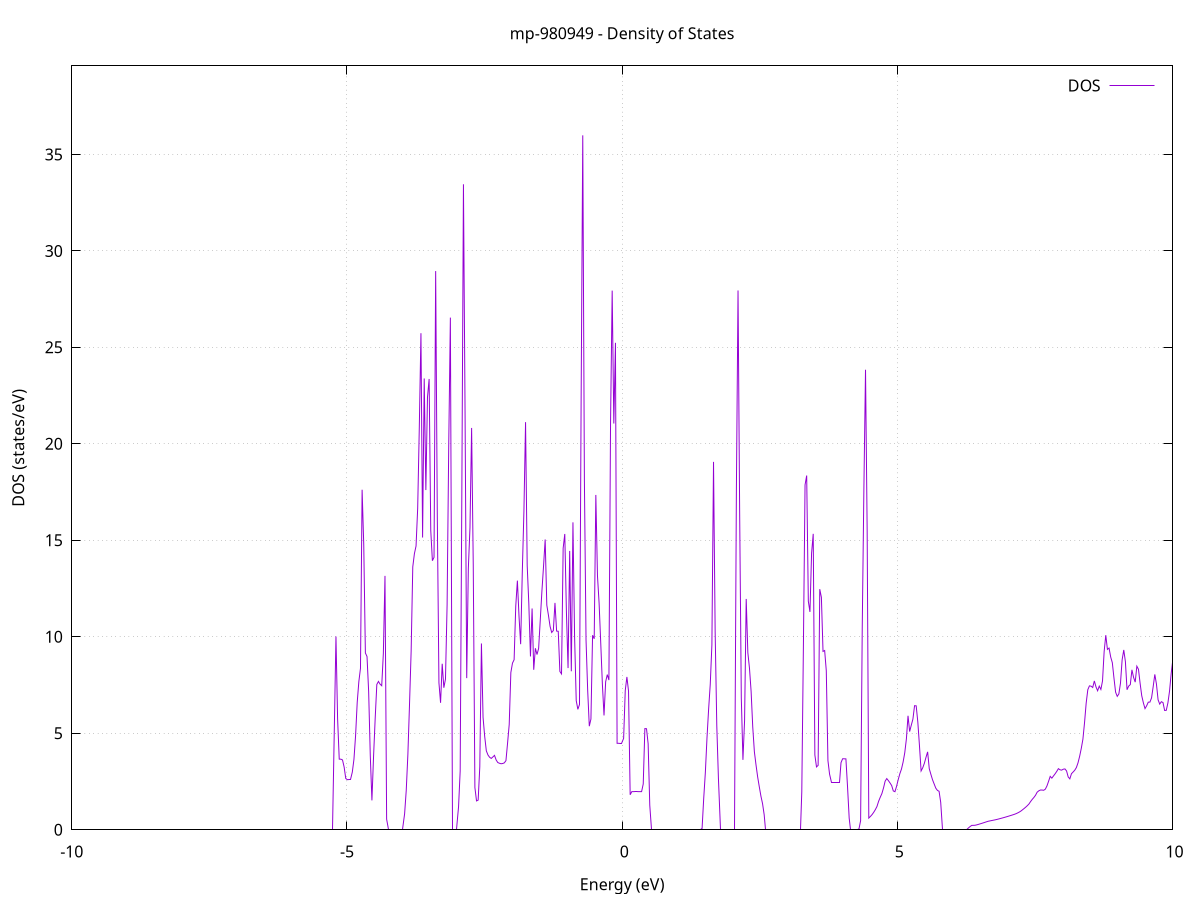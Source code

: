 set title 'mp-980949 - Density of States'
set xlabel 'Energy (eV)'
set ylabel 'DOS (states/eV)'
set grid
set xrange [-10:10]
set yrange [0:39.588]
set xzeroaxis lt -1
set terminal png size 800,600
set output 'mp-980949_dos_gnuplot.png'
plot '-' using 1:2 with lines title 'DOS'
-40.719000 0.000000
-40.689300 0.000000
-40.659600 0.000000
-40.629900 0.000000
-40.600200 0.000000
-40.570500 0.000000
-40.540800 0.000000
-40.511100 0.000000
-40.481500 0.000000
-40.451800 0.000000
-40.422100 0.000000
-40.392400 0.000000
-40.362700 0.000000
-40.333000 0.000000
-40.303300 0.000000
-40.273600 0.000000
-40.243900 0.000000
-40.214200 0.000000
-40.184500 0.000000
-40.154800 0.000000
-40.125100 0.000000
-40.095400 0.000000
-40.065700 0.000000
-40.036000 0.000000
-40.006300 0.000000
-39.976600 0.000000
-39.946900 0.000000
-39.917200 0.000000
-39.887500 0.000000
-39.857800 0.000000
-39.828100 0.000000
-39.798400 0.000000
-39.768700 0.000000
-39.739000 0.000000
-39.709300 0.000000
-39.679600 0.000000
-39.649900 0.000000
-39.620200 0.000000
-39.590500 0.000000
-39.560800 0.000000
-39.531100 0.000000
-39.501400 0.000000
-39.471700 0.000000
-39.442000 0.000000
-39.412300 0.000000
-39.382600 0.000000
-39.352900 0.000000
-39.323200 0.000000
-39.293500 0.000000
-39.263800 0.000000
-39.234100 0.000000
-39.204400 0.000000
-39.174700 0.000000
-39.145000 0.000000
-39.115300 0.000000
-39.085600 0.000000
-39.055900 0.000000
-39.026200 0.000000
-38.996500 0.000000
-38.966800 0.000000
-38.937100 0.000000
-38.907400 0.000000
-38.877700 0.000000
-38.848100 0.000000
-38.818400 0.000000
-38.788700 0.000000
-38.759000 0.000000
-38.729300 0.000000
-38.699600 0.000000
-38.669900 0.000000
-38.640200 0.000000
-38.610500 0.000000
-38.580800 0.000000
-38.551100 0.000000
-38.521400 0.000000
-38.491700 0.000000
-38.462000 0.000000
-38.432300 0.000000
-38.402600 0.000000
-38.372900 0.000000
-38.343200 0.000000
-38.313500 0.000000
-38.283800 0.000000
-38.254100 0.000000
-38.224400 0.000000
-38.194700 0.000000
-38.165000 0.000000
-38.135300 0.000000
-38.105600 0.000000
-38.075900 0.000000
-38.046200 0.000000
-38.016500 0.000000
-37.986800 0.000000
-37.957100 0.000000
-37.927400 0.000000
-37.897700 0.000000
-37.868000 0.000000
-37.838300 0.000000
-37.808600 0.000000
-37.778900 0.000000
-37.749200 0.000000
-37.719500 0.000000
-37.689800 0.000000
-37.660100 0.000000
-37.630400 0.000000
-37.600700 0.000000
-37.571000 0.000000
-37.541300 0.000000
-37.511600 0.000000
-37.481900 0.000000
-37.452200 0.000000
-37.422500 0.000000
-37.392800 0.000000
-37.363100 0.000000
-37.333400 0.000000
-37.303700 0.000000
-37.274000 0.000000
-37.244300 0.000000
-37.214700 0.000000
-37.185000 0.000000
-37.155300 0.000000
-37.125600 0.000000
-37.095900 0.000000
-37.066200 0.000000
-37.036500 0.000000
-37.006800 0.000000
-36.977100 0.000000
-36.947400 0.000000
-36.917700 0.000000
-36.888000 0.000000
-36.858300 0.000000
-36.828600 0.000000
-36.798900 0.000000
-36.769200 0.000000
-36.739500 0.000000
-36.709800 0.000000
-36.680100 0.000000
-36.650400 0.000000
-36.620700 0.000000
-36.591000 0.000000
-36.561300 0.000000
-36.531600 0.000000
-36.501900 0.000000
-36.472200 0.000000
-36.442500 0.000000
-36.412800 0.000000
-36.383100 0.000000
-36.353400 0.000000
-36.323700 0.000000
-36.294000 0.000000
-36.264300 0.000000
-36.234600 0.000000
-36.204900 0.000000
-36.175200 0.000000
-36.145500 0.000000
-36.115800 0.000000
-36.086100 0.000000
-36.056400 0.000000
-36.026700 0.000000
-35.997000 0.000000
-35.967300 0.000000
-35.937600 0.000000
-35.907900 0.000000
-35.878200 0.000000
-35.848500 0.000000
-35.818800 0.000000
-35.789100 0.000000
-35.759400 0.000000
-35.729700 0.000000
-35.700000 0.000000
-35.670300 0.000000
-35.640600 0.000000
-35.610900 0.000000
-35.581300 0.000000
-35.551600 0.000000
-35.521900 0.000000
-35.492200 0.000000
-35.462500 0.000000
-35.432800 0.000000
-35.403100 0.000000
-35.373400 0.000000
-35.343700 0.000000
-35.314000 0.000000
-35.284300 0.000000
-35.254600 0.000000
-35.224900 0.000000
-35.195200 0.000000
-35.165500 0.000000
-35.135800 0.000000
-35.106100 0.000000
-35.076400 0.000000
-35.046700 0.000000
-35.017000 0.000000
-34.987300 0.000000
-34.957600 0.000000
-34.927900 0.000000
-34.898200 0.000000
-34.868500 0.000000
-34.838800 0.000000
-34.809100 0.000000
-34.779400 0.000000
-34.749700 0.000000
-34.720000 0.000000
-34.690300 0.000000
-34.660600 0.000000
-34.630900 0.000000
-34.601200 0.000000
-34.571500 0.000000
-34.541800 0.000000
-34.512100 0.000000
-34.482400 0.000000
-34.452700 0.000000
-34.423000 0.000000
-34.393300 0.000000
-34.363600 0.000000
-34.333900 0.000000
-34.304200 0.000000
-34.274500 0.000000
-34.244800 0.000000
-34.215100 0.000000
-34.185400 0.000000
-34.155700 0.000000
-34.126000 0.000000
-34.096300 0.000000
-34.066600 0.000000
-34.036900 0.000000
-34.007200 0.000000
-33.977500 0.000000
-33.947900 0.000000
-33.918200 0.000000
-33.888500 0.000000
-33.858800 0.000000
-33.829100 0.000000
-33.799400 0.000000
-33.769700 0.000000
-33.740000 0.000000
-33.710300 0.000000
-33.680600 0.000000
-33.650900 0.000000
-33.621200 0.000000
-33.591500 0.000000
-33.561800 0.000000
-33.532100 0.000000
-33.502400 0.000000
-33.472700 0.000000
-33.443000 0.000000
-33.413300 0.000000
-33.383600 0.000000
-33.353900 0.000000
-33.324200 0.000000
-33.294500 0.000000
-33.264800 0.000000
-33.235100 0.000000
-33.205400 0.000000
-33.175700 0.000000
-33.146000 0.000000
-33.116300 0.000000
-33.086600 0.000000
-33.056900 0.000000
-33.027200 0.000000
-32.997500 0.000000
-32.967800 0.000000
-32.938100 0.000000
-32.908400 0.000000
-32.878700 0.000000
-32.849000 0.000000
-32.819300 0.000000
-32.789600 0.000000
-32.759900 0.000000
-32.730200 0.000000
-32.700500 0.000000
-32.670800 0.000000
-32.641100 0.000000
-32.611400 0.000000
-32.581700 0.000000
-32.552000 0.000000
-32.522300 0.000000
-32.492600 0.000000
-32.462900 0.000000
-32.433200 0.000000
-32.403500 0.000000
-32.373800 0.000000
-32.344100 0.000000
-32.314500 0.000000
-32.284800 0.000000
-32.255100 0.000000
-32.225400 0.000000
-32.195700 0.000000
-32.166000 0.000000
-32.136300 0.000000
-32.106600 0.000000
-32.076900 0.000000
-32.047200 0.000000
-32.017500 0.000000
-31.987800 0.000000
-31.958100 0.000000
-31.928400 0.000000
-31.898700 0.000000
-31.869000 0.000000
-31.839300 0.000000
-31.809600 0.000000
-31.779900 0.000000
-31.750200 0.000000
-31.720500 0.000000
-31.690800 0.000000
-31.661100 0.000000
-31.631400 0.000000
-31.601700 0.000000
-31.572000 0.000000
-31.542300 0.000000
-31.512600 0.000000
-31.482900 0.000000
-31.453200 0.000000
-31.423500 0.000000
-31.393800 0.000000
-31.364100 0.000000
-31.334400 0.000000
-31.304700 0.000000
-31.275000 0.000000
-31.245300 0.000000
-31.215600 0.000000
-31.185900 0.000000
-31.156200 0.000000
-31.126500 0.000000
-31.096800 0.000000
-31.067100 0.000000
-31.037400 0.000000
-31.007700 0.000000
-30.978000 0.000000
-30.948300 0.000000
-30.918600 0.000000
-30.888900 0.000000
-30.859200 0.000000
-30.829500 0.000000
-30.799800 0.000000
-30.770100 0.000000
-30.740400 0.000000
-30.710800 0.000000
-30.681100 0.000000
-30.651400 0.000000
-30.621700 0.000000
-30.592000 0.000000
-30.562300 0.000000
-30.532600 0.000000
-30.502900 0.000000
-30.473200 0.000000
-30.443500 0.000000
-30.413800 0.000000
-30.384100 0.000000
-30.354400 0.000000
-30.324700 0.000000
-30.295000 0.000000
-30.265300 0.000000
-30.235600 0.000000
-30.205900 0.000000
-30.176200 0.000000
-30.146500 0.000000
-30.116800 0.000000
-30.087100 0.000000
-30.057400 0.000000
-30.027700 0.000000
-29.998000 0.000000
-29.968300 0.000000
-29.938600 0.000000
-29.908900 0.000000
-29.879200 0.000000
-29.849500 0.000000
-29.819800 0.000000
-29.790100 0.000000
-29.760400 0.000000
-29.730700 0.000000
-29.701000 0.000000
-29.671300 0.000000
-29.641600 0.000000
-29.611900 0.000000
-29.582200 0.000000
-29.552500 0.000000
-29.522800 0.000000
-29.493100 0.000000
-29.463400 0.000000
-29.433700 0.000000
-29.404000 0.000000
-29.374300 0.000000
-29.344600 0.000000
-29.314900 0.000000
-29.285200 0.000000
-29.255500 0.000000
-29.225800 0.000000
-29.196100 0.000000
-29.166400 0.000000
-29.136700 0.000000
-29.107000 0.000000
-29.077400 0.000000
-29.047700 0.000000
-29.018000 0.000000
-28.988300 0.000000
-28.958600 0.000000
-28.928900 0.000000
-28.899200 0.000000
-28.869500 0.000000
-28.839800 0.000000
-28.810100 0.000000
-28.780400 0.000000
-28.750700 0.000000
-28.721000 0.000000
-28.691300 0.000000
-28.661600 0.000000
-28.631900 0.000000
-28.602200 0.000000
-28.572500 0.000000
-28.542800 0.000000
-28.513100 0.000000
-28.483400 0.000000
-28.453700 0.000000
-28.424000 0.000000
-28.394300 0.000000
-28.364600 0.000000
-28.334900 0.000000
-28.305200 0.000000
-28.275500 0.000000
-28.245800 0.000000
-28.216100 0.000000
-28.186400 0.000000
-28.156700 0.000000
-28.127000 0.000000
-28.097300 0.000000
-28.067600 0.000000
-28.037900 0.000000
-28.008200 0.000000
-27.978500 0.000000
-27.948800 0.000000
-27.919100 0.000000
-27.889400 0.000000
-27.859700 0.000000
-27.830000 0.000000
-27.800300 0.000000
-27.770600 0.000000
-27.740900 0.000000
-27.711200 0.000000
-27.681500 0.000000
-27.651800 0.000000
-27.622100 0.000000
-27.592400 0.000000
-27.562700 0.000000
-27.533000 0.000000
-27.503300 0.000000
-27.473600 0.000000
-27.444000 0.000000
-27.414300 0.000000
-27.384600 0.000000
-27.354900 0.000000
-27.325200 0.000000
-27.295500 0.000000
-27.265800 0.000000
-27.236100 0.000000
-27.206400 0.000000
-27.176700 0.000000
-27.147000 0.000000
-27.117300 0.000000
-27.087600 0.000000
-27.057900 0.000000
-27.028200 0.000000
-26.998500 0.000000
-26.968800 0.000000
-26.939100 0.000000
-26.909400 0.000000
-26.879700 0.000000
-26.850000 0.000000
-26.820300 0.000000
-26.790600 0.000000
-26.760900 0.000000
-26.731200 0.000000
-26.701500 0.000000
-26.671800 0.000000
-26.642100 0.000000
-26.612400 0.000000
-26.582700 0.000000
-26.553000 0.000000
-26.523300 0.000000
-26.493600 0.000000
-26.463900 0.000000
-26.434200 0.000000
-26.404500 0.000000
-26.374800 0.000000
-26.345100 0.000000
-26.315400 0.000000
-26.285700 0.000000
-26.256000 0.000000
-26.226300 0.000000
-26.196600 0.000000
-26.166900 0.000000
-26.137200 0.000000
-26.107500 0.000000
-26.077800 0.000000
-26.048100 0.000000
-26.018400 0.000000
-25.988700 0.000000
-25.959000 0.000000
-25.929300 0.000000
-25.899600 0.000000
-25.869900 0.000000
-25.840200 0.000000
-25.810600 0.000000
-25.780900 0.000000
-25.751200 0.000000
-25.721500 0.000000
-25.691800 0.000000
-25.662100 0.000000
-25.632400 0.000000
-25.602700 0.000000
-25.573000 0.000000
-25.543300 0.000000
-25.513600 0.000000
-25.483900 0.000000
-25.454200 0.000000
-25.424500 0.000000
-25.394800 0.000000
-25.365100 0.000000
-25.335400 0.000000
-25.305700 0.000000
-25.276000 0.000000
-25.246300 0.000000
-25.216600 0.000000
-25.186900 0.000000
-25.157200 0.000000
-25.127500 0.000000
-25.097800 0.000000
-25.068100 0.000000
-25.038400 0.000000
-25.008700 0.000000
-24.979000 0.000000
-24.949300 0.000000
-24.919600 0.000000
-24.889900 0.000000
-24.860200 0.000000
-24.830500 0.000000
-24.800800 0.000000
-24.771100 0.000000
-24.741400 0.000000
-24.711700 0.000000
-24.682000 0.000000
-24.652300 0.000000
-24.622600 0.000000
-24.592900 0.000000
-24.563200 0.000000
-24.533500 0.000000
-24.503800 0.000000
-24.474100 0.000000
-24.444400 0.000000
-24.414700 0.000000
-24.385000 0.000000
-24.355300 0.000000
-24.325600 0.000000
-24.295900 0.000000
-24.266200 0.000000
-24.236500 0.000000
-24.206800 0.000000
-24.177200 0.000000
-24.147500 0.000000
-24.117800 0.000000
-24.088100 0.000000
-24.058400 0.000000
-24.028700 0.000000
-23.999000 0.000000
-23.969300 0.000000
-23.939600 0.000000
-23.909900 0.000000
-23.880200 0.000000
-23.850500 0.000000
-23.820800 0.000000
-23.791100 0.000000
-23.761400 0.000000
-23.731700 0.000000
-23.702000 0.000000
-23.672300 0.000000
-23.642600 0.000000
-23.612900 0.000000
-23.583200 0.000000
-23.553500 0.000000
-23.523800 0.000000
-23.494100 0.000000
-23.464400 0.000000
-23.434700 0.000000
-23.405000 0.000000
-23.375300 0.000000
-23.345600 0.000000
-23.315900 0.000000
-23.286200 0.000000
-23.256500 0.000000
-23.226800 0.000000
-23.197100 0.000000
-23.167400 0.000000
-23.137700 0.000000
-23.108000 0.000000
-23.078300 0.000000
-23.048600 0.000000
-23.018900 0.000000
-22.989200 0.000000
-22.959500 0.000000
-22.929800 0.000000
-22.900100 0.000000
-22.870400 0.000000
-22.840700 0.000000
-22.811000 0.000000
-22.781300 0.000000
-22.751600 0.000000
-22.721900 0.000000
-22.692200 0.000000
-22.662500 0.000000
-22.632800 0.000000
-22.603100 0.000000
-22.573400 0.000000
-22.543800 0.000000
-22.514100 0.000000
-22.484400 0.000000
-22.454700 0.000000
-22.425000 0.000000
-22.395300 0.000000
-22.365600 0.000000
-22.335900 0.000000
-22.306200 0.000000
-22.276500 0.000000
-22.246800 0.000000
-22.217100 0.000000
-22.187400 0.000000
-22.157700 0.000000
-22.128000 0.000000
-22.098300 0.000000
-22.068600 0.000000
-22.038900 0.000000
-22.009200 0.000000
-21.979500 0.000000
-21.949800 0.000000
-21.920100 0.000000
-21.890400 0.000000
-21.860700 0.000000
-21.831000 0.000000
-21.801300 0.000000
-21.771600 0.000000
-21.741900 0.000000
-21.712200 0.000000
-21.682500 0.000000
-21.652800 0.000000
-21.623100 0.000000
-21.593400 0.000000
-21.563700 0.000000
-21.534000 0.000000
-21.504300 0.000000
-21.474600 0.000000
-21.444900 0.000000
-21.415200 0.000000
-21.385500 0.000000
-21.355800 0.000000
-21.326100 0.000000
-21.296400 0.000000
-21.266700 0.000000
-21.237000 0.000000
-21.207300 0.000000
-21.177600 0.000000
-21.147900 0.000000
-21.118200 0.000000
-21.088500 0.000000
-21.058800 0.000000
-21.029100 0.000000
-20.999400 0.000000
-20.969700 0.000000
-20.940000 0.000000
-20.910400 0.000000
-20.880700 0.000000
-20.851000 0.000000
-20.821300 0.000000
-20.791600 0.000000
-20.761900 0.000000
-20.732200 0.000000
-20.702500 0.000000
-20.672800 0.000000
-20.643100 0.000000
-20.613400 0.000000
-20.583700 0.000000
-20.554000 0.000000
-20.524300 0.000000
-20.494600 0.000000
-20.464900 0.000000
-20.435200 0.000000
-20.405500 0.000000
-20.375800 0.000000
-20.346100 0.000000
-20.316400 0.000000
-20.286700 0.000000
-20.257000 0.000000
-20.227300 0.000000
-20.197600 0.000000
-20.167900 0.000000
-20.138200 0.000000
-20.108500 0.000000
-20.078800 0.000000
-20.049100 0.000000
-20.019400 0.000000
-19.989700 0.000000
-19.960000 0.000000
-19.930300 0.000000
-19.900600 0.000000
-19.870900 0.000000
-19.841200 0.000000
-19.811500 0.000000
-19.781800 0.000000
-19.752100 0.000000
-19.722400 0.000000
-19.692700 0.000000
-19.663000 0.000000
-19.633300 0.000000
-19.603600 0.000000
-19.573900 0.000000
-19.544200 0.000000
-19.514500 0.000000
-19.484800 0.000000
-19.455100 0.000000
-19.425400 0.000000
-19.395700 0.000000
-19.366000 0.000000
-19.336300 0.000000
-19.306600 0.000000
-19.277000 0.000000
-19.247300 0.000000
-19.217600 0.000000
-19.187900 0.000000
-19.158200 0.000000
-19.128500 0.000000
-19.098800 0.000000
-19.069100 0.000000
-19.039400 0.000000
-19.009700 0.000000
-18.980000 0.000000
-18.950300 0.000000
-18.920600 0.000000
-18.890900 0.000000
-18.861200 0.000000
-18.831500 0.000000
-18.801800 0.000000
-18.772100 0.000000
-18.742400 0.000000
-18.712700 0.000000
-18.683000 0.000000
-18.653300 0.000000
-18.623600 0.000000
-18.593900 0.000000
-18.564200 0.000000
-18.534500 0.000000
-18.504800 0.000000
-18.475100 0.000000
-18.445400 0.000000
-18.415700 0.000000
-18.386000 0.000000
-18.356300 0.000000
-18.326600 0.000000
-18.296900 0.000000
-18.267200 0.000000
-18.237500 0.000000
-18.207800 0.000000
-18.178100 0.000000
-18.148400 0.000000
-18.118700 0.000000
-18.089000 0.000000
-18.059300 0.000000
-18.029600 0.000000
-17.999900 0.000000
-17.970200 0.000000
-17.940500 0.000000
-17.910800 0.000000
-17.881100 0.000000
-17.851400 0.000000
-17.821700 0.000000
-17.792000 0.000000
-17.762300 0.000000
-17.732600 0.000000
-17.702900 0.000000
-17.673200 0.000000
-17.643600 0.000000
-17.613900 0.000000
-17.584200 0.000000
-17.554500 0.000000
-17.524800 0.000000
-17.495100 0.000000
-17.465400 0.000000
-17.435700 0.000000
-17.406000 0.000000
-17.376300 0.000000
-17.346600 0.000000
-17.316900 0.000000
-17.287200 0.000000
-17.257500 0.000000
-17.227800 0.000000
-17.198100 0.000000
-17.168400 0.000000
-17.138700 0.000000
-17.109000 0.000000
-17.079300 0.000000
-17.049600 0.000000
-17.019900 0.000000
-16.990200 0.000000
-16.960500 0.000000
-16.930800 0.000000
-16.901100 0.000000
-16.871400 0.000000
-16.841700 0.000000
-16.812000 0.000000
-16.782300 0.000000
-16.752600 0.000000
-16.722900 0.000000
-16.693200 0.000000
-16.663500 0.000000
-16.633800 0.000000
-16.604100 0.000000
-16.574400 0.000000
-16.544700 0.000000
-16.515000 0.000000
-16.485300 0.000000
-16.455600 0.000000
-16.425900 0.000000
-16.396200 0.000000
-16.366500 0.000000
-16.336800 0.000000
-16.307100 0.000000
-16.277400 0.000000
-16.247700 0.000000
-16.218000 0.000000
-16.188300 0.000000
-16.158600 0.000000
-16.128900 0.000000
-16.099200 0.000000
-16.069500 0.000000
-16.039800 0.000000
-16.010200 0.000000
-15.980500 0.000000
-15.950800 0.000000
-15.921100 0.000000
-15.891400 0.000000
-15.861700 0.000000
-15.832000 0.000000
-15.802300 0.000000
-15.772600 0.000000
-15.742900 0.000000
-15.713200 0.000000
-15.683500 0.000000
-15.653800 0.000000
-15.624100 0.000000
-15.594400 0.000000
-15.564700 0.000000
-15.535000 0.000000
-15.505300 0.000000
-15.475600 0.000000
-15.445900 0.000000
-15.416200 0.000000
-15.386500 0.000000
-15.356800 0.000000
-15.327100 0.000000
-15.297400 0.000000
-15.267700 0.000000
-15.238000 0.000000
-15.208300 7.130900
-15.178600 15.805700
-15.148900 10.738600
-15.119200 9.930100
-15.089500 11.428500
-15.059800 8.610400
-15.030100 0.000000
-15.000400 0.000000
-14.970700 0.000000
-14.941000 0.000000
-14.911300 0.000000
-14.881600 0.000000
-14.851900 0.000000
-14.822200 0.000000
-14.792500 0.000000
-14.762800 0.000000
-14.733100 0.000000
-14.703400 0.000000
-14.673700 0.000000
-14.644000 0.000000
-14.614300 0.000000
-14.584600 0.000000
-14.554900 0.000000
-14.525200 0.000000
-14.495500 0.000000
-14.465800 0.000000
-14.436100 0.000000
-14.406400 0.000000
-14.376800 0.000000
-14.347100 0.000000
-14.317400 0.000000
-14.287700 0.000000
-14.258000 0.000000
-14.228300 0.000000
-14.198600 0.000000
-14.168900 0.000000
-14.139200 12.456600
-14.109500 7.876700
-14.079800 8.169000
-14.050100 9.031900
-14.020400 16.376000
-13.990700 2.682200
-13.961000 0.000000
-13.931300 0.000000
-13.901600 0.000000
-13.871900 0.000000
-13.842200 0.000000
-13.812500 0.000000
-13.782800 175.204400
-13.753100 0.000000
-13.723400 0.000000
-13.693700 0.000000
-13.664000 0.000000
-13.634300 0.000000
-13.604600 0.000000
-13.574900 0.000000
-13.545200 8.371800
-13.515500 39.715000
-13.485800 8.749000
-13.456100 0.000000
-13.426400 0.000000
-13.396700 0.000000
-13.367000 0.000000
-13.337300 0.000000
-13.307600 3.665400
-13.277900 19.142600
-13.248200 78.328200
-13.218500 38.289500
-13.188800 13.679700
-13.159100 8.355500
-13.129400 0.000000
-13.099700 0.000000
-13.070000 0.000000
-13.040300 0.000000
-13.010600 0.000000
-12.980900 14.007000
-12.951200 9.833300
-12.921500 8.878000
-12.891800 10.904500
-12.862100 18.952900
-12.832400 5.706700
-12.802700 0.000000
-12.773000 0.000000
-12.743400 0.000000
-12.713700 0.000000
-12.684000 0.000000
-12.654300 0.000000
-12.624600 0.000000
-12.594900 0.000000
-12.565200 0.000000
-12.535500 0.000000
-12.505800 0.000000
-12.476100 0.000000
-12.446400 0.000000
-12.416700 0.000000
-12.387000 0.000000
-12.357300 0.000000
-12.327600 0.000000
-12.297900 0.000000
-12.268200 0.000000
-12.238500 0.000000
-12.208800 0.000000
-12.179100 0.000000
-12.149400 0.000000
-12.119700 0.000000
-12.090000 0.000000
-12.060300 0.000000
-12.030600 0.000000
-12.000900 0.000000
-11.971200 0.000000
-11.941500 0.000000
-11.911800 0.000000
-11.882100 0.000000
-11.852400 0.000000
-11.822700 0.000000
-11.793000 0.000000
-11.763300 0.000000
-11.733600 0.000000
-11.703900 0.000000
-11.674200 0.000000
-11.644500 0.000000
-11.614800 0.000000
-11.585100 0.000000
-11.555400 0.000000
-11.525700 0.000000
-11.496000 0.000000
-11.466300 0.000000
-11.436600 0.000000
-11.406900 0.000000
-11.377200 0.000000
-11.347500 0.000000
-11.317800 0.000000
-11.288100 0.000000
-11.258400 0.000000
-11.228700 0.000000
-11.199000 0.000000
-11.169300 0.000000
-11.139600 0.000000
-11.110000 0.000000
-11.080300 0.000000
-11.050600 0.000000
-11.020900 0.000000
-10.991200 0.000000
-10.961500 0.000000
-10.931800 0.000000
-10.902100 0.000000
-10.872400 0.000000
-10.842700 0.000000
-10.813000 0.000000
-10.783300 0.000000
-10.753600 0.000000
-10.723900 0.000000
-10.694200 0.000000
-10.664500 0.000000
-10.634800 0.000000
-10.605100 0.000000
-10.575400 0.000000
-10.545700 0.000000
-10.516000 0.000000
-10.486300 0.000000
-10.456600 0.000000
-10.426900 0.000000
-10.397200 0.000000
-10.367500 0.000000
-10.337800 0.000000
-10.308100 0.000000
-10.278400 0.000000
-10.248700 0.000000
-10.219000 0.000000
-10.189300 0.000000
-10.159600 0.000000
-10.129900 0.000000
-10.100200 0.000000
-10.070500 0.000000
-10.040800 0.000000
-10.011100 0.000000
-9.981400 0.000000
-9.951700 0.000000
-9.922000 0.000000
-9.892300 0.000000
-9.862600 0.000000
-9.832900 0.000000
-9.803200 0.000000
-9.773500 0.000000
-9.743800 0.000000
-9.714100 0.000000
-9.684400 0.000000
-9.654700 0.000000
-9.625000 0.000000
-9.595300 0.000000
-9.565600 0.000000
-9.535900 0.000000
-9.506200 0.000000
-9.476600 0.000000
-9.446900 0.000000
-9.417200 0.000000
-9.387500 0.000000
-9.357800 0.000000
-9.328100 0.000000
-9.298400 0.000000
-9.268700 0.000000
-9.239000 0.000000
-9.209300 0.000000
-9.179600 0.000000
-9.149900 0.000000
-9.120200 0.000000
-9.090500 0.000000
-9.060800 0.000000
-9.031100 0.000000
-9.001400 0.000000
-8.971700 0.000000
-8.942000 0.000000
-8.912300 0.000000
-8.882600 0.000000
-8.852900 0.000000
-8.823200 0.000000
-8.793500 0.000000
-8.763800 0.000000
-8.734100 0.000000
-8.704400 0.000000
-8.674700 0.000000
-8.645000 0.000000
-8.615300 0.000000
-8.585600 0.000000
-8.555900 0.000000
-8.526200 0.000000
-8.496500 0.000000
-8.466800 0.000000
-8.437100 0.000000
-8.407400 0.000000
-8.377700 0.000000
-8.348000 0.000000
-8.318300 0.000000
-8.288600 0.000000
-8.258900 0.000000
-8.229200 0.000000
-8.199500 0.000000
-8.169800 0.000000
-8.140100 0.000000
-8.110400 0.000000
-8.080700 0.000000
-8.051000 0.000000
-8.021300 0.000000
-7.991600 0.000000
-7.961900 0.000000
-7.932200 0.000000
-7.902500 0.000000
-7.872800 0.000000
-7.843200 0.000000
-7.813500 0.000000
-7.783800 0.000000
-7.754100 0.000000
-7.724400 0.000000
-7.694700 0.000000
-7.665000 0.000000
-7.635300 0.000000
-7.605600 0.000000
-7.575900 0.000000
-7.546200 0.000000
-7.516500 0.000000
-7.486800 0.000000
-7.457100 0.000000
-7.427400 0.000000
-7.397700 0.000000
-7.368000 0.000000
-7.338300 0.000000
-7.308600 0.000000
-7.278900 0.000000
-7.249200 0.000000
-7.219500 0.000000
-7.189800 0.000000
-7.160100 0.000000
-7.130400 0.000000
-7.100700 0.000000
-7.071000 0.000000
-7.041300 0.000000
-7.011600 0.000000
-6.981900 0.000000
-6.952200 0.000000
-6.922500 0.000000
-6.892800 0.000000
-6.863100 0.000000
-6.833400 0.000000
-6.803700 0.000000
-6.774000 0.000000
-6.744300 0.000000
-6.714600 0.000000
-6.684900 0.000000
-6.655200 0.000000
-6.625500 0.000000
-6.595800 0.000000
-6.566100 0.000000
-6.536400 0.000000
-6.506700 0.000000
-6.477000 0.000000
-6.447300 0.000000
-6.417600 0.000000
-6.387900 0.000000
-6.358200 0.000000
-6.328500 0.000000
-6.298800 0.000000
-6.269100 0.000000
-6.239400 0.000000
-6.209800 0.000000
-6.180100 0.000000
-6.150400 0.000000
-6.120700 0.000000
-6.091000 0.000000
-6.061300 0.000000
-6.031600 0.000000
-6.001900 0.000000
-5.972200 0.000000
-5.942500 0.000000
-5.912800 0.000000
-5.883100 0.000000
-5.853400 0.000000
-5.823700 0.000000
-5.794000 0.000000
-5.764300 0.000000
-5.734600 0.000000
-5.704900 0.000000
-5.675200 0.000000
-5.645500 0.000000
-5.615800 0.000000
-5.586100 0.000000
-5.556400 0.000000
-5.526700 0.000000
-5.497000 0.000000
-5.467300 0.000000
-5.437600 0.000000
-5.407900 0.000000
-5.378200 0.000000
-5.348500 0.000000
-5.318800 0.000000
-5.289100 0.000000
-5.259400 0.000000
-5.229700 5.253500
-5.200000 10.016100
-5.170300 5.756800
-5.140600 3.660900
-5.110900 3.658700
-5.081200 3.619000
-5.051500 3.251400
-5.021800 2.659100
-4.992100 2.594800
-4.962400 2.594600
-4.932700 2.594500
-4.903000 2.987900
-4.873300 3.648600
-4.843600 4.875500
-4.813900 6.603300
-4.784200 7.680300
-4.754500 8.369500
-4.724800 17.623000
-4.695100 14.768800
-4.665400 9.162700
-4.635700 8.977600
-4.606000 7.165000
-4.576400 3.839100
-4.546700 1.522400
-4.517000 3.794800
-4.487300 5.770400
-4.457600 7.530100
-4.427900 7.688900
-4.398200 7.544600
-4.368500 7.465200
-4.338800 9.140400
-4.309100 13.157300
-4.279400 0.547200
-4.249700 0.000000
-4.220000 0.000000
-4.190300 0.000000
-4.160600 0.000000
-4.130900 0.000000
-4.101200 0.000000
-4.071500 0.000000
-4.041800 0.000000
-4.012100 0.000000
-3.982400 0.000000
-3.952700 0.826500
-3.923000 2.042900
-3.893300 3.901400
-3.863600 6.495300
-3.833900 9.262500
-3.804200 13.626200
-3.774500 14.310000
-3.744800 14.704800
-3.715100 16.658100
-3.685400 20.891000
-3.655700 25.735500
-3.626000 15.145300
-3.596300 23.388100
-3.566600 17.605300
-3.536900 22.420100
-3.507200 23.361500
-3.477500 15.513200
-3.447800 13.944500
-3.418100 14.120200
-3.388400 28.954600
-3.358700 16.277600
-3.329000 7.621200
-3.299300 6.580100
-3.269600 8.604200
-3.239900 7.361600
-3.210200 7.806400
-3.180500 11.667900
-3.150800 19.948300
-3.121100 26.543000
-3.091400 0.000000
-3.061700 0.000000
-3.032000 0.000000
-3.002300 0.000000
-2.972600 1.192300
-2.943000 3.042400
-2.913300 17.207700
-2.883600 33.451700
-2.853900 21.516000
-2.824200 7.860100
-2.794500 13.559000
-2.764800 15.662500
-2.735100 20.824300
-2.705400 13.733000
-2.675700 2.192100
-2.646000 1.495400
-2.616300 1.537800
-2.586600 3.263000
-2.556900 9.654500
-2.527200 5.824900
-2.497500 4.838300
-2.467800 4.091200
-2.438100 3.876500
-2.408400 3.758300
-2.378700 3.697800
-2.349000 3.774500
-2.319300 3.856200
-2.289600 3.619100
-2.259900 3.485500
-2.230200 3.447200
-2.200500 3.421600
-2.170800 3.434000
-2.141100 3.468100
-2.111400 3.583200
-2.081700 4.494400
-2.052000 5.456800
-2.022300 8.146300
-1.992600 8.637400
-1.962900 8.812100
-1.933200 11.591400
-1.903500 12.910300
-1.873800 11.060100
-1.844100 9.617000
-1.814400 13.327400
-1.784700 16.516300
-1.755000 21.123700
-1.725300 13.701100
-1.695600 11.708100
-1.665900 8.983200
-1.636200 11.468000
-1.606500 8.291100
-1.576800 9.407200
-1.547100 9.081000
-1.517400 9.398100
-1.487700 10.870300
-1.458000 12.359100
-1.428300 13.656300
-1.398600 15.044300
-1.368900 11.641000
-1.339200 11.117600
-1.309600 10.541200
-1.279900 10.223700
-1.250200 10.324600
-1.220500 11.756600
-1.190800 10.296400
-1.161100 10.287800
-1.131400 8.206600
-1.101700 8.079100
-1.072000 14.586500
-1.042300 15.330500
-1.012600 11.288500
-0.982900 8.379400
-0.953200 14.448800
-0.923500 8.215000
-0.893800 15.932900
-0.864100 10.005000
-0.834400 6.695400
-0.804700 6.241300
-0.775000 6.490200
-0.745300 22.266600
-0.715600 35.989100
-0.685900 18.129100
-0.656200 9.833400
-0.626500 7.242200
-0.596800 5.368200
-0.567100 5.740300
-0.537400 10.080800
-0.507700 9.896800
-0.478000 17.353500
-0.448300 13.162300
-0.418600 11.739200
-0.388900 9.679400
-0.359200 7.547400
-0.329500 5.925700
-0.299800 7.670600
-0.270100 8.040900
-0.240400 7.759400
-0.210700 21.105600
-0.181000 27.940800
-0.151300 21.053700
-0.121600 25.236400
-0.091900 4.482300
-0.062200 4.481400
-0.032500 4.481000
-0.002800 4.481000
0.026900 4.737500
0.056600 7.216500
0.086300 7.921900
0.116000 7.188600
0.145700 1.814400
0.175400 1.975200
0.205100 1.975400
0.234800 1.975700
0.264500 1.975900
0.294200 1.976200
0.323800 1.976600
0.353500 1.977000
0.383200 2.373900
0.412900 5.244400
0.442600 5.237400
0.472300 4.459100
0.502000 1.269100
0.531700 0.000000
0.561400 0.000000
0.591100 0.000000
0.620800 0.000000
0.650500 0.000000
0.680200 0.000000
0.709900 0.000000
0.739600 0.000000
0.769300 0.000000
0.799000 0.000000
0.828700 0.000000
0.858400 0.000000
0.888100 0.000000
0.917800 0.000000
0.947500 0.000000
0.977200 0.000000
1.006900 0.000000
1.036600 0.000000
1.066300 0.000000
1.096000 0.000000
1.125700 0.000000
1.155400 0.000000
1.185100 0.000000
1.214800 0.000000
1.244500 0.000000
1.274200 0.000000
1.303900 0.000000
1.333600 0.000000
1.363300 0.000000
1.393000 0.000000
1.422700 0.000000
1.452400 0.068100
1.482100 1.627400
1.511800 2.964300
1.541500 4.753100
1.571200 6.246900
1.600900 7.538800
1.630600 9.577400
1.660300 19.065200
1.690000 10.270000
1.719700 5.391200
1.749400 2.664700
1.779100 0.000000
1.808800 0.000000
1.838500 0.000000
1.868200 0.000000
1.897900 0.000000
1.927600 0.000000
1.957200 0.000000
1.986900 0.000000
2.016600 0.000000
2.046300 0.000000
2.076000 17.635500
2.105700 27.947900
2.135400 16.393200
2.165100 6.833700
2.194800 3.625000
2.224500 5.658100
2.254200 11.963000
2.283900 9.181100
2.313600 8.374900
2.343300 7.176000
2.373000 5.330600
2.402700 4.041700
2.432400 3.361100
2.462100 2.741400
2.491800 2.231100
2.521500 1.745700
2.551200 1.353400
2.580900 0.776000
2.610600 0.000000
2.640300 0.000000
2.670000 0.000000
2.699700 0.000000
2.729400 0.000000
2.759100 0.000000
2.788800 0.000000
2.818500 0.000000
2.848200 0.000000
2.877900 0.000000
2.907600 0.000000
2.937300 0.000000
2.967000 0.000000
2.996700 0.000000
3.026400 0.000000
3.056100 0.000000
3.085800 0.000000
3.115500 0.000000
3.145200 0.000000
3.174900 0.000000
3.204600 0.000000
3.234300 0.000000
3.264000 1.958800
3.293700 9.564200
3.323400 17.873300
3.353100 18.357400
3.382800 11.849300
3.412500 11.290300
3.442200 14.336800
3.471900 15.336100
3.501600 3.878500
3.531300 3.257700
3.561000 3.338000
3.590600 12.468900
3.620300 12.045800
3.650000 9.243800
3.679700 9.288800
3.709400 8.240000
3.739100 3.589200
3.768800 2.884300
3.798500 2.459700
3.828200 2.459700
3.857900 2.459700
3.887600 2.459800
3.917300 2.459800
3.947000 2.459800
3.976700 3.477200
4.006400 3.680700
4.036100 3.677400
4.065800 3.674300
4.095500 2.222700
4.125200 0.602900
4.154900 0.000000
4.184600 0.000000
4.214300 0.000000
4.244000 0.000000
4.273700 0.000000
4.303400 0.045900
4.333100 0.472700
4.362800 10.508200
4.392500 17.672000
4.422200 23.841700
4.451900 15.523600
4.481600 0.606700
4.511300 0.690900
4.541000 0.785800
4.570700 0.903700
4.600400 1.042800
4.630100 1.206300
4.659800 1.474400
4.689500 1.683600
4.719200 1.873300
4.748900 2.164200
4.778600 2.519300
4.808300 2.653400
4.838000 2.546100
4.867700 2.425100
4.897400 2.292200
4.927100 2.012500
4.956800 1.973700
4.986500 2.254100
5.016200 2.599900
5.045900 2.905600
5.075600 3.147900
5.105300 3.512900
5.135000 3.990000
5.164700 4.707200
5.194400 5.907800
5.224000 5.089500
5.253700 5.420200
5.283400 5.734200
5.313100 6.430500
5.342800 6.423000
5.372500 5.581200
5.402200 4.363800
5.431900 3.049000
5.461600 3.212000
5.491300 3.445500
5.521000 3.754400
5.550700 4.038200
5.580400 3.166500
5.610100 2.871000
5.639800 2.591600
5.669500 2.372800
5.699200 2.155800
5.728900 2.040900
5.758600 1.994700
5.788300 1.422100
5.818000 0.000000
5.847700 0.000000
5.877400 0.000000
5.907100 0.000000
5.936800 0.000000
5.966500 0.000000
5.996200 0.000000
6.025900 0.000000
6.055600 0.000000
6.085300 0.000000
6.115000 0.000000
6.144700 0.000000
6.174400 0.000000
6.204100 0.000000
6.233800 0.000000
6.263500 0.016500
6.293200 0.097600
6.322900 0.168200
6.352600 0.228300
6.382300 0.229800
6.412000 0.234100
6.441700 0.253700
6.471400 0.278400
6.501100 0.303900
6.530800 0.330100
6.560500 0.357000
6.590200 0.384700
6.619900 0.413100
6.649600 0.440000
6.679300 0.457800
6.709000 0.475100
6.738700 0.492300
6.768400 0.509300
6.798100 0.528300
6.827800 0.549500
6.857400 0.571600
6.887100 0.594400
6.916800 0.617800
6.946500 0.641800
6.976200 0.666400
7.005900 0.691900
7.035600 0.717800
7.065300 0.744300
7.095000 0.771100
7.124700 0.798800
7.154400 0.831100
7.184100 0.869500
7.213800 0.914100
7.243500 0.966000
7.273200 1.032000
7.302900 1.099800
7.332600 1.171400
7.362300 1.249500
7.392000 1.337500
7.421700 1.463700
7.451400 1.575400
7.481100 1.672500
7.510800 1.787300
7.540500 1.947600
7.570200 2.017500
7.599900 2.060100
7.629600 2.059600
7.659300 2.046800
7.689000 2.103200
7.718700 2.270700
7.748400 2.512700
7.778100 2.768100
7.807800 2.675800
7.837500 2.789700
7.867200 2.900800
7.896900 3.025600
7.926600 3.167400
7.956300 3.108000
7.986000 3.091300
8.015700 3.139300
8.045400 3.153400
8.075100 3.049100
8.104800 2.738700
8.134500 2.638900
8.164200 2.905700
8.193900 2.993600
8.223600 3.085400
8.253300 3.223600
8.283000 3.467700
8.312700 3.806100
8.342400 4.215000
8.372100 4.692300
8.401800 5.553900
8.431500 6.563500
8.461200 7.259300
8.490800 7.458300
8.520500 7.441000
8.550200 7.373700
8.579900 7.714400
8.609600 7.406300
8.639300 7.204800
8.669000 7.444000
8.698700 7.272300
8.728400 7.714600
8.758100 9.235100
8.787800 10.084000
8.817500 9.349500
8.847200 9.416300
8.876900 8.956000
8.906600 8.658000
8.936300 7.867600
8.966000 7.132200
8.995700 6.913700
9.025400 7.041100
9.055100 7.602800
9.084800 8.806900
9.114500 9.319300
9.144200 8.713900
9.173900 7.257500
9.203600 7.445900
9.233300 7.522100
9.263000 8.289000
9.292700 7.897400
9.322400 7.650700
9.352100 8.477300
9.381800 8.317200
9.411500 7.591200
9.441200 6.945700
9.470900 6.577700
9.500600 6.279800
9.530300 6.425700
9.560000 6.614000
9.589700 6.615900
9.619400 6.834700
9.649100 7.418700
9.678800 8.052700
9.708500 7.548100
9.738200 6.734800
9.767900 6.513400
9.797600 6.637200
9.827300 6.594100
9.857000 6.182800
9.886700 6.190000
9.916400 6.572300
9.946100 7.185200
9.975800 8.091900
10.005500 8.801700
10.035200 9.802300
10.064900 9.223300
10.094600 9.415500
10.124200 8.262900
10.153900 8.640000
10.183600 7.413300
10.213300 8.281600
10.243000 8.613400
10.272700 8.045500
10.302400 8.320300
10.332100 10.191800
10.361800 10.221600
10.391500 8.964600
10.421200 8.685100
10.450900 9.003100
10.480600 10.984300
10.510300 13.325000
10.540000 10.974800
10.569700 9.506400
10.599400 10.301800
10.629100 11.078500
10.658800 11.885600
10.688500 10.272600
10.718200 8.738400
10.747900 8.378300
10.777600 6.544100
10.807300 6.415300
10.837000 8.870800
10.866700 8.499100
10.896400 8.061100
10.926100 7.985400
10.955800 8.605000
10.985500 10.058500
11.015200 10.053600
11.044900 10.529400
11.074600 8.093800
11.104300 7.700200
11.134000 7.512600
11.163700 7.245100
11.193400 7.541500
11.223100 7.229200
11.252800 7.255200
11.282500 7.042300
11.312200 6.926300
11.341900 7.918000
11.371600 9.599000
11.401300 9.654600
11.431000 9.766000
11.460700 10.178400
11.490400 10.130700
11.520100 10.475900
11.549800 10.317500
11.579500 10.084400
11.609200 10.271900
11.638900 10.181100
11.668600 9.639900
11.698300 10.600800
11.728000 10.576600
11.757600 11.325700
11.787300 9.628400
11.817000 8.660300
11.846700 8.814600
11.876400 9.184800
11.906100 10.052700
11.935800 10.673100
11.965500 11.850700
11.995200 11.926600
12.024900 11.977600
12.054600 11.914300
12.084300 11.708500
12.114000 11.870300
12.143700 12.506800
12.173400 11.370800
12.203100 11.067200
12.232800 11.023100
12.262500 10.821100
12.292200 11.488800
12.321900 12.534200
12.351600 11.658800
12.381300 10.935800
12.411000 10.556600
12.440700 11.189800
12.470400 11.161300
12.500100 11.148300
12.529800 10.283500
12.559500 10.382800
12.589200 9.987700
12.618900 9.525100
12.648600 9.306200
12.678300 9.127800
12.708000 8.815900
12.737700 9.390400
12.767400 9.318100
12.797100 8.807800
12.826800 9.829500
12.856500 8.242800
12.886200 6.491300
12.915900 7.669500
12.945600 9.058200
12.975300 8.082600
13.005000 8.208000
13.034700 8.356500
13.064400 9.551300
13.094100 12.117900
13.123800 9.632800
13.153500 9.546300
13.183200 9.122400
13.212900 7.987500
13.242600 7.623800
13.272300 8.188300
13.302000 9.203500
13.331700 9.215300
13.361400 10.621200
13.391000 9.870000
13.420700 9.539400
13.450400 8.829200
13.480100 8.714000
13.509800 8.766800
13.539500 8.191700
13.569200 8.173700
13.598900 8.646600
13.628600 8.500600
13.658300 8.859100
13.688000 9.200500
13.717700 9.594800
13.747400 9.969200
13.777100 9.854500
13.806800 9.239600
13.836500 9.239600
13.866200 9.510800
13.895900 9.261200
13.925600 8.672300
13.955300 8.279000
13.985000 8.181900
14.014700 8.557300
14.044400 9.263800
14.074100 9.401700
14.103800 9.725500
14.133500 9.982500
14.163200 10.107700
14.192900 9.293800
14.222600 9.485500
14.252300 10.702400
14.282000 9.330400
14.311700 9.616500
14.341400 9.895000
14.371100 8.962700
14.400800 8.644900
14.430500 9.258600
14.460200 8.837300
14.489900 8.583200
14.519600 8.514100
14.549300 9.486800
14.579000 10.813200
14.608700 9.493700
14.638400 8.635400
14.668100 9.551300
14.697800 9.661900
14.727500 10.535700
14.757200 9.797700
14.786900 8.581600
14.816600 8.317700
14.846300 8.726500
14.876000 8.775100
14.905700 8.723800
14.935400 8.377300
14.965100 7.317400
14.994800 5.771200
15.024400 4.966800
15.054100 4.628500
15.083800 4.380000
15.113500 3.782200
15.143200 3.389200
15.172900 3.718700
15.202600 3.681100
15.232300 3.250300
15.262000 2.447600
15.291700 1.876400
15.321400 1.526000
15.351100 1.246300
15.380800 1.026900
15.410500 0.872100
15.440200 0.774500
15.469900 0.698400
15.499600 0.633200
15.529300 0.577500
15.559000 0.527100
15.588700 0.477600
15.618400 0.430300
15.648100 0.387500
15.677800 0.362200
15.707500 0.361100
15.737200 0.385000
15.766900 0.410000
15.796600 0.214900
15.826300 0.168900
15.856000 0.132300
15.885700 0.095300
15.915400 0.057000
15.945100 0.021500
15.974800 0.001100
16.004500 0.000000
16.034200 0.000000
16.063900 0.000000
16.093600 0.000000
16.123300 0.000000
16.153000 0.000000
16.182700 0.000000
16.212400 0.000000
16.242100 0.000000
16.271800 0.000000
16.301500 0.000000
16.331200 0.000000
16.360900 0.000000
16.390600 0.000000
16.420300 0.000000
16.450000 0.000000
16.479700 0.000000
16.509400 0.000000
16.539100 0.000000
16.568800 0.000000
16.598500 0.000000
16.628200 0.000000
16.657800 0.000000
16.687500 0.000000
16.717200 0.000000
16.746900 0.000000
16.776600 0.000000
16.806300 0.000000
16.836000 0.000000
16.865700 0.000000
16.895400 0.000000
16.925100 0.000000
16.954800 0.000000
16.984500 0.000000
17.014200 0.000000
17.043900 0.000000
17.073600 0.000000
17.103300 0.000000
17.133000 0.000000
17.162700 0.000000
17.192400 0.000000
17.222100 0.000000
17.251800 0.000000
17.281500 0.000000
17.311200 0.000000
17.340900 0.000000
17.370600 0.000000
17.400300 0.000000
17.430000 0.000000
17.459700 0.000000
17.489400 0.000000
17.519100 0.000000
17.548800 0.000000
17.578500 0.000000
17.608200 0.000000
17.637900 0.000000
17.667600 0.000000
17.697300 0.000000
17.727000 0.000000
17.756700 0.000000
17.786400 0.000000
17.816100 0.000000
17.845800 0.000000
17.875500 0.000000
17.905200 0.000000
17.934900 0.000000
17.964600 0.000000
17.994300 0.000000
18.024000 0.000000
18.053700 0.000000
18.083400 0.000000
18.113100 0.000000
18.142800 0.000000
18.172500 0.000000
18.202200 0.000000
18.231900 0.000000
18.261600 0.000000
18.291200 0.000000
18.320900 0.000000
18.350600 0.000000
18.380300 0.000000
18.410000 0.000000
18.439700 0.000000
18.469400 0.000000
18.499100 0.000000
18.528800 0.000000
18.558500 0.000000
18.588200 0.000000
18.617900 0.000000
18.647600 0.000000
18.677300 0.000000
e
